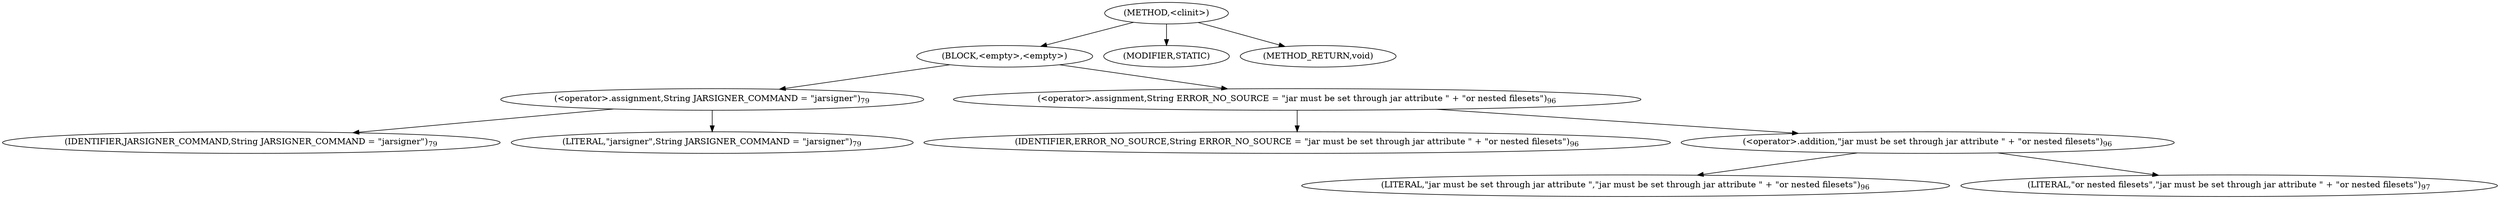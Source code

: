 digraph "&lt;clinit&gt;" {  
"632" [label = <(METHOD,&lt;clinit&gt;)> ]
"633" [label = <(BLOCK,&lt;empty&gt;,&lt;empty&gt;)> ]
"634" [label = <(&lt;operator&gt;.assignment,String JARSIGNER_COMMAND = &quot;jarsigner&quot;)<SUB>79</SUB>> ]
"635" [label = <(IDENTIFIER,JARSIGNER_COMMAND,String JARSIGNER_COMMAND = &quot;jarsigner&quot;)<SUB>79</SUB>> ]
"636" [label = <(LITERAL,&quot;jarsigner&quot;,String JARSIGNER_COMMAND = &quot;jarsigner&quot;)<SUB>79</SUB>> ]
"637" [label = <(&lt;operator&gt;.assignment,String ERROR_NO_SOURCE = &quot;jar must be set through jar attribute &quot; + &quot;or nested filesets&quot;)<SUB>96</SUB>> ]
"638" [label = <(IDENTIFIER,ERROR_NO_SOURCE,String ERROR_NO_SOURCE = &quot;jar must be set through jar attribute &quot; + &quot;or nested filesets&quot;)<SUB>96</SUB>> ]
"639" [label = <(&lt;operator&gt;.addition,&quot;jar must be set through jar attribute &quot; + &quot;or nested filesets&quot;)<SUB>96</SUB>> ]
"640" [label = <(LITERAL,&quot;jar must be set through jar attribute &quot;,&quot;jar must be set through jar attribute &quot; + &quot;or nested filesets&quot;)<SUB>96</SUB>> ]
"641" [label = <(LITERAL,&quot;or nested filesets&quot;,&quot;jar must be set through jar attribute &quot; + &quot;or nested filesets&quot;)<SUB>97</SUB>> ]
"642" [label = <(MODIFIER,STATIC)> ]
"643" [label = <(METHOD_RETURN,void)> ]
  "632" -> "633" 
  "632" -> "642" 
  "632" -> "643" 
  "633" -> "634" 
  "633" -> "637" 
  "634" -> "635" 
  "634" -> "636" 
  "637" -> "638" 
  "637" -> "639" 
  "639" -> "640" 
  "639" -> "641" 
}
